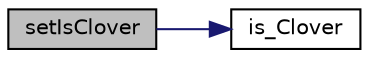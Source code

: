 digraph "setIsClover"
{
 // LATEX_PDF_SIZE
  edge [fontname="Helvetica",fontsize="10",labelfontname="Helvetica",labelfontsize="10"];
  node [fontname="Helvetica",fontsize="10",shape=record];
  rankdir="LR";
  Node1 [label="setIsClover",height=0.2,width=0.4,color="black", fillcolor="grey75", style="filled", fontcolor="black",tooltip=" "];
  Node1 -> Node2 [color="midnightblue",fontsize="10",style="solid",fontname="Helvetica"];
  Node2 [label="is_Clover",height=0.2,width=0.4,color="black", fillcolor="white", style="filled",URL="$utils_8hpp.html#a95932dc7271b29c4c3efbf27f869a774",tooltip=" "];
}
